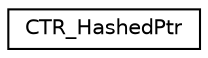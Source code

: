 digraph G
{
  edge [fontname="Helvetica",fontsize="10",labelfontname="Helvetica",labelfontsize="10"];
  node [fontname="Helvetica",fontsize="10",shape=record];
  rankdir=LR;
  Node1 [label="CTR_HashedPtr",height=0.2,width=0.4,color="black", fillcolor="white", style="filled",URL="$db/df9/classCTR__HashedPtr.html"];
}
